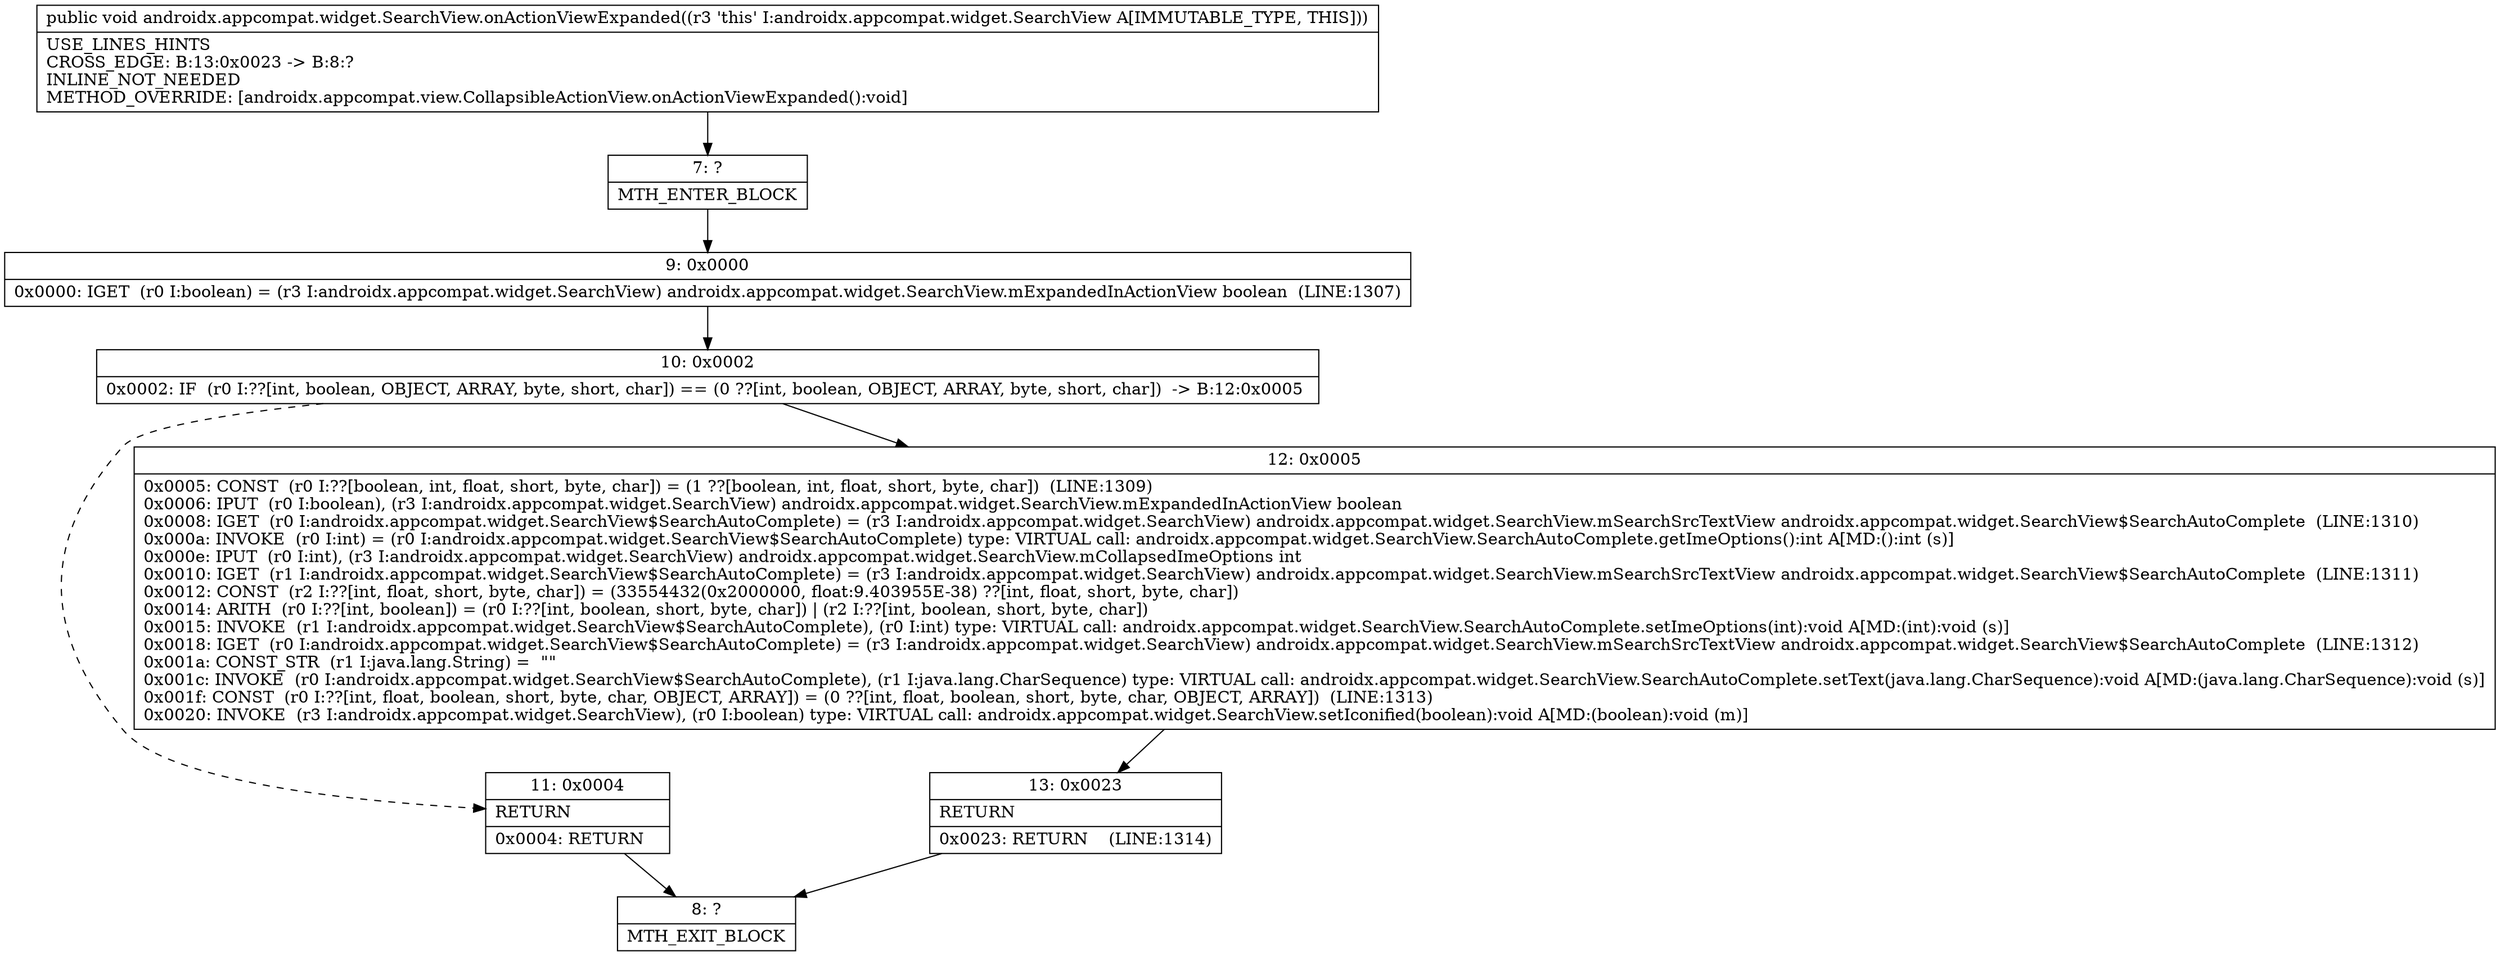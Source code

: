 digraph "CFG forandroidx.appcompat.widget.SearchView.onActionViewExpanded()V" {
Node_7 [shape=record,label="{7\:\ ?|MTH_ENTER_BLOCK\l}"];
Node_9 [shape=record,label="{9\:\ 0x0000|0x0000: IGET  (r0 I:boolean) = (r3 I:androidx.appcompat.widget.SearchView) androidx.appcompat.widget.SearchView.mExpandedInActionView boolean  (LINE:1307)\l}"];
Node_10 [shape=record,label="{10\:\ 0x0002|0x0002: IF  (r0 I:??[int, boolean, OBJECT, ARRAY, byte, short, char]) == (0 ??[int, boolean, OBJECT, ARRAY, byte, short, char])  \-\> B:12:0x0005 \l}"];
Node_11 [shape=record,label="{11\:\ 0x0004|RETURN\l|0x0004: RETURN   \l}"];
Node_8 [shape=record,label="{8\:\ ?|MTH_EXIT_BLOCK\l}"];
Node_12 [shape=record,label="{12\:\ 0x0005|0x0005: CONST  (r0 I:??[boolean, int, float, short, byte, char]) = (1 ??[boolean, int, float, short, byte, char])  (LINE:1309)\l0x0006: IPUT  (r0 I:boolean), (r3 I:androidx.appcompat.widget.SearchView) androidx.appcompat.widget.SearchView.mExpandedInActionView boolean \l0x0008: IGET  (r0 I:androidx.appcompat.widget.SearchView$SearchAutoComplete) = (r3 I:androidx.appcompat.widget.SearchView) androidx.appcompat.widget.SearchView.mSearchSrcTextView androidx.appcompat.widget.SearchView$SearchAutoComplete  (LINE:1310)\l0x000a: INVOKE  (r0 I:int) = (r0 I:androidx.appcompat.widget.SearchView$SearchAutoComplete) type: VIRTUAL call: androidx.appcompat.widget.SearchView.SearchAutoComplete.getImeOptions():int A[MD:():int (s)]\l0x000e: IPUT  (r0 I:int), (r3 I:androidx.appcompat.widget.SearchView) androidx.appcompat.widget.SearchView.mCollapsedImeOptions int \l0x0010: IGET  (r1 I:androidx.appcompat.widget.SearchView$SearchAutoComplete) = (r3 I:androidx.appcompat.widget.SearchView) androidx.appcompat.widget.SearchView.mSearchSrcTextView androidx.appcompat.widget.SearchView$SearchAutoComplete  (LINE:1311)\l0x0012: CONST  (r2 I:??[int, float, short, byte, char]) = (33554432(0x2000000, float:9.403955E\-38) ??[int, float, short, byte, char]) \l0x0014: ARITH  (r0 I:??[int, boolean]) = (r0 I:??[int, boolean, short, byte, char]) \| (r2 I:??[int, boolean, short, byte, char]) \l0x0015: INVOKE  (r1 I:androidx.appcompat.widget.SearchView$SearchAutoComplete), (r0 I:int) type: VIRTUAL call: androidx.appcompat.widget.SearchView.SearchAutoComplete.setImeOptions(int):void A[MD:(int):void (s)]\l0x0018: IGET  (r0 I:androidx.appcompat.widget.SearchView$SearchAutoComplete) = (r3 I:androidx.appcompat.widget.SearchView) androidx.appcompat.widget.SearchView.mSearchSrcTextView androidx.appcompat.widget.SearchView$SearchAutoComplete  (LINE:1312)\l0x001a: CONST_STR  (r1 I:java.lang.String) =  \"\" \l0x001c: INVOKE  (r0 I:androidx.appcompat.widget.SearchView$SearchAutoComplete), (r1 I:java.lang.CharSequence) type: VIRTUAL call: androidx.appcompat.widget.SearchView.SearchAutoComplete.setText(java.lang.CharSequence):void A[MD:(java.lang.CharSequence):void (s)]\l0x001f: CONST  (r0 I:??[int, float, boolean, short, byte, char, OBJECT, ARRAY]) = (0 ??[int, float, boolean, short, byte, char, OBJECT, ARRAY])  (LINE:1313)\l0x0020: INVOKE  (r3 I:androidx.appcompat.widget.SearchView), (r0 I:boolean) type: VIRTUAL call: androidx.appcompat.widget.SearchView.setIconified(boolean):void A[MD:(boolean):void (m)]\l}"];
Node_13 [shape=record,label="{13\:\ 0x0023|RETURN\l|0x0023: RETURN    (LINE:1314)\l}"];
MethodNode[shape=record,label="{public void androidx.appcompat.widget.SearchView.onActionViewExpanded((r3 'this' I:androidx.appcompat.widget.SearchView A[IMMUTABLE_TYPE, THIS]))  | USE_LINES_HINTS\lCROSS_EDGE: B:13:0x0023 \-\> B:8:?\lINLINE_NOT_NEEDED\lMETHOD_OVERRIDE: [androidx.appcompat.view.CollapsibleActionView.onActionViewExpanded():void]\l}"];
MethodNode -> Node_7;Node_7 -> Node_9;
Node_9 -> Node_10;
Node_10 -> Node_11[style=dashed];
Node_10 -> Node_12;
Node_11 -> Node_8;
Node_12 -> Node_13;
Node_13 -> Node_8;
}


